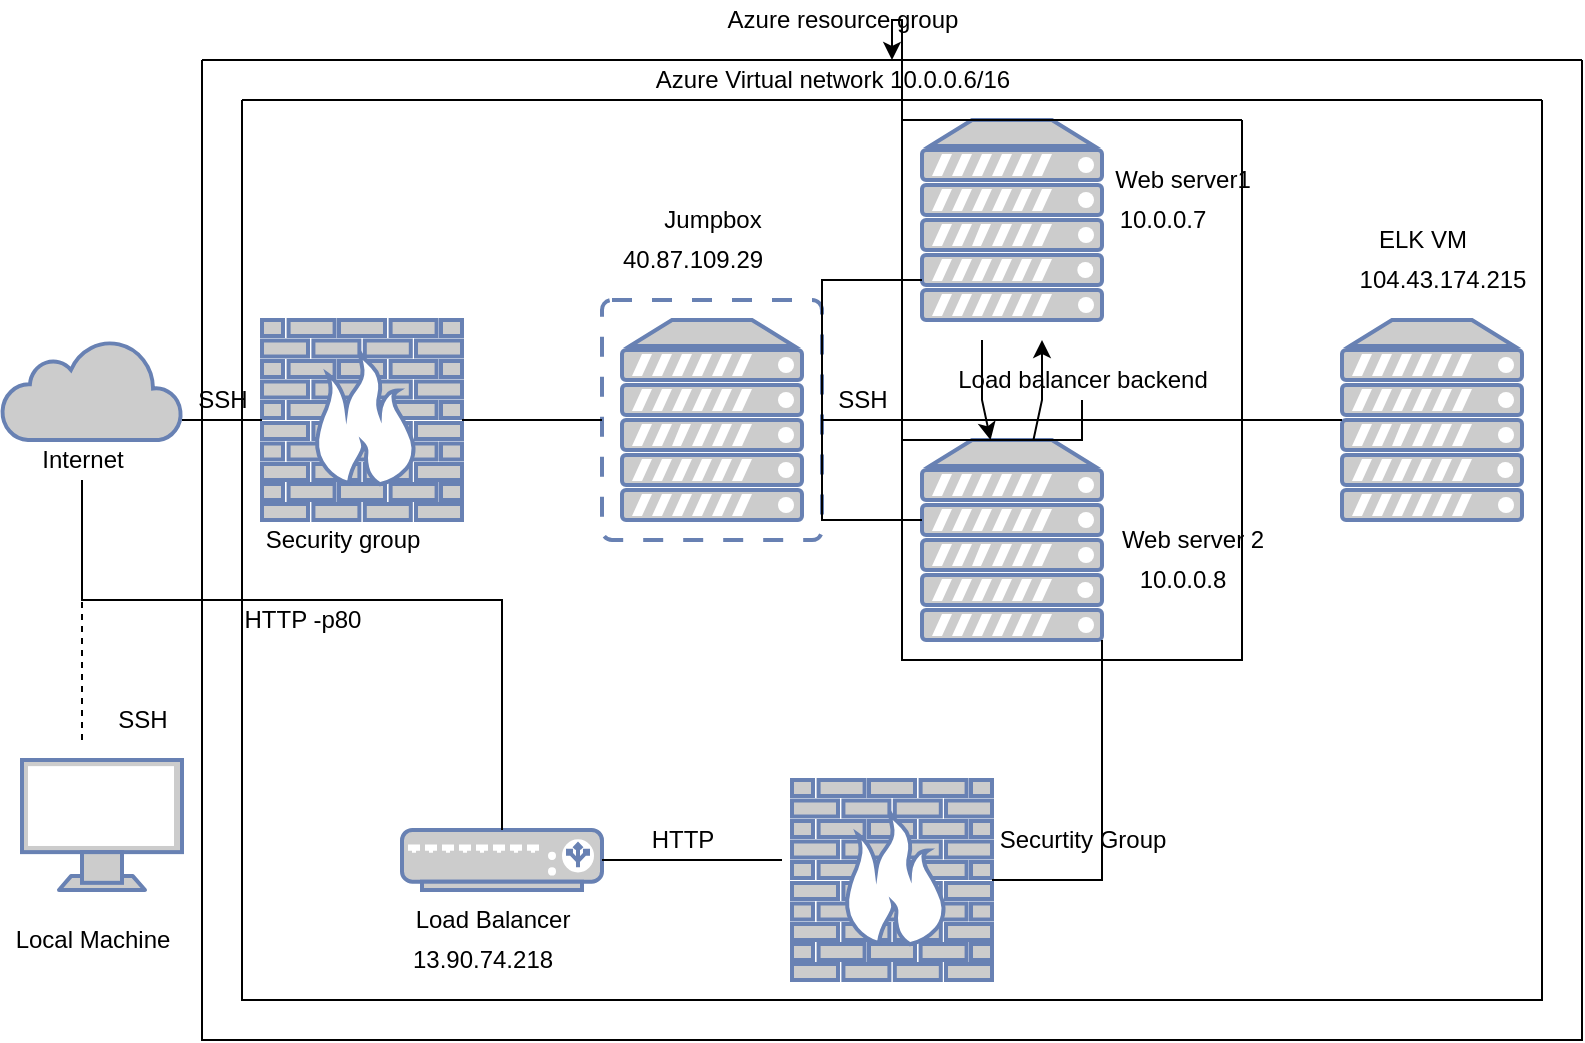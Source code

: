 <mxfile version="16.1.2" type="google"><diagram id="-aOfW2pWFNC75eWaQk6A" name="Page-1"><mxGraphModel dx="881" dy="591" grid="1" gridSize="10" guides="1" tooltips="1" connect="1" arrows="1" fold="1" page="1" pageScale="1" pageWidth="850" pageHeight="1100" math="0" shadow="0"><root><mxCell id="0"/><mxCell id="1" parent="0"/><mxCell id="iqkc8ixiTZe25LlwGkBH-1" value="" style="fontColor=#0066CC;verticalAlign=top;verticalLabelPosition=bottom;labelPosition=center;align=center;html=1;outlineConnect=0;fillColor=#CCCCCC;strokeColor=#6881B3;gradientColor=none;gradientDirection=north;strokeWidth=2;shape=mxgraph.networks.monitor;" vertex="1" parent="1"><mxGeometry x="40" y="400" width="80" height="65" as="geometry"/></mxCell><mxCell id="iqkc8ixiTZe25LlwGkBH-2" value="" style="html=1;outlineConnect=0;fillColor=#CCCCCC;strokeColor=#6881B3;gradientColor=none;gradientDirection=north;strokeWidth=2;shape=mxgraph.networks.cloud;fontColor=#ffffff;" vertex="1" parent="1"><mxGeometry x="30" y="190" width="90" height="50" as="geometry"/></mxCell><mxCell id="iqkc8ixiTZe25LlwGkBH-3" value="" style="fontColor=#0066CC;verticalAlign=top;verticalLabelPosition=bottom;labelPosition=center;align=center;html=1;outlineConnect=0;fillColor=#CCCCCC;strokeColor=#6881B3;gradientColor=none;gradientDirection=north;strokeWidth=2;shape=mxgraph.networks.firewall;" vertex="1" parent="1"><mxGeometry x="160" y="180" width="100" height="100" as="geometry"/></mxCell><mxCell id="iqkc8ixiTZe25LlwGkBH-4" value="" style="fontColor=#0066CC;verticalAlign=top;verticalLabelPosition=bottom;labelPosition=center;align=center;html=1;outlineConnect=0;fillColor=#CCCCCC;strokeColor=#6881B3;gradientColor=none;gradientDirection=north;strokeWidth=2;shape=mxgraph.networks.virtual_server;" vertex="1" parent="1"><mxGeometry x="330" y="170" width="110" height="120" as="geometry"/></mxCell><mxCell id="iqkc8ixiTZe25LlwGkBH-5" value="" style="fontColor=#0066CC;verticalAlign=top;verticalLabelPosition=bottom;labelPosition=center;align=center;html=1;outlineConnect=0;fillColor=#CCCCCC;strokeColor=#6881B3;gradientColor=none;gradientDirection=north;strokeWidth=2;shape=mxgraph.networks.server;" vertex="1" parent="1"><mxGeometry x="490" y="80" width="90" height="100" as="geometry"/></mxCell><mxCell id="iqkc8ixiTZe25LlwGkBH-7" value="" style="fontColor=#0066CC;verticalAlign=top;verticalLabelPosition=bottom;labelPosition=center;align=center;html=1;outlineConnect=0;fillColor=#CCCCCC;strokeColor=#6881B3;gradientColor=none;gradientDirection=north;strokeWidth=2;shape=mxgraph.networks.server;" vertex="1" parent="1"><mxGeometry x="700" y="180" width="90" height="100" as="geometry"/></mxCell><mxCell id="iqkc8ixiTZe25LlwGkBH-8" value="" style="fontColor=#0066CC;verticalAlign=top;verticalLabelPosition=bottom;labelPosition=center;align=center;html=1;outlineConnect=0;fillColor=#CCCCCC;strokeColor=#6881B3;gradientColor=none;gradientDirection=north;strokeWidth=2;shape=mxgraph.networks.firewall;" vertex="1" parent="1"><mxGeometry x="425" y="410" width="100" height="100" as="geometry"/></mxCell><mxCell id="iqkc8ixiTZe25LlwGkBH-9" value="" style="fontColor=#0066CC;verticalAlign=top;verticalLabelPosition=bottom;labelPosition=center;align=center;html=1;outlineConnect=0;fillColor=#CCCCCC;strokeColor=#6881B3;gradientColor=none;gradientDirection=north;strokeWidth=2;shape=mxgraph.networks.load_balancer;" vertex="1" parent="1"><mxGeometry x="230" y="435" width="100" height="30" as="geometry"/></mxCell><mxCell id="iqkc8ixiTZe25LlwGkBH-10" value="" style="swimlane;startSize=0;" vertex="1" parent="1"><mxGeometry x="150" y="70" width="650" height="450" as="geometry"/></mxCell><mxCell id="iqkc8ixiTZe25LlwGkBH-11" value="" style="swimlane;startSize=0;" vertex="1" parent="1"><mxGeometry x="130" y="50" width="690" height="490" as="geometry"/></mxCell><mxCell id="iqkc8ixiTZe25LlwGkBH-15" value="Jumpbox" style="text;html=1;align=center;verticalAlign=middle;resizable=0;points=[];autosize=1;strokeColor=none;fillColor=none;" vertex="1" parent="iqkc8ixiTZe25LlwGkBH-11"><mxGeometry x="225" y="70" width="60" height="20" as="geometry"/></mxCell><mxCell id="iqkc8ixiTZe25LlwGkBH-16" value="40.87.109.29" style="text;html=1;align=center;verticalAlign=middle;resizable=0;points=[];autosize=1;strokeColor=none;fillColor=none;" vertex="1" parent="iqkc8ixiTZe25LlwGkBH-11"><mxGeometry x="200" y="90" width="90" height="20" as="geometry"/></mxCell><mxCell id="iqkc8ixiTZe25LlwGkBH-17" value="Web server1" style="text;html=1;align=center;verticalAlign=middle;resizable=0;points=[];autosize=1;strokeColor=none;fillColor=none;" vertex="1" parent="iqkc8ixiTZe25LlwGkBH-11"><mxGeometry x="450" y="50" width="80" height="20" as="geometry"/></mxCell><mxCell id="iqkc8ixiTZe25LlwGkBH-19" value="Web server 2" style="text;html=1;align=center;verticalAlign=middle;resizable=0;points=[];autosize=1;strokeColor=none;fillColor=none;" vertex="1" parent="iqkc8ixiTZe25LlwGkBH-11"><mxGeometry x="450" y="230" width="90" height="20" as="geometry"/></mxCell><mxCell id="iqkc8ixiTZe25LlwGkBH-21" value="ELK VM" style="text;html=1;align=center;verticalAlign=middle;resizable=0;points=[];autosize=1;strokeColor=none;fillColor=none;" vertex="1" parent="iqkc8ixiTZe25LlwGkBH-11"><mxGeometry x="580" y="80" width="60" height="20" as="geometry"/></mxCell><mxCell id="iqkc8ixiTZe25LlwGkBH-23" value="Securtity Group" style="text;html=1;align=center;verticalAlign=middle;resizable=0;points=[];autosize=1;strokeColor=none;fillColor=none;" vertex="1" parent="iqkc8ixiTZe25LlwGkBH-11"><mxGeometry x="390" y="380" width="100" height="20" as="geometry"/></mxCell><mxCell id="iqkc8ixiTZe25LlwGkBH-24" value="Load Balancer" style="text;html=1;align=center;verticalAlign=middle;resizable=0;points=[];autosize=1;strokeColor=none;fillColor=none;" vertex="1" parent="iqkc8ixiTZe25LlwGkBH-11"><mxGeometry x="100" y="420" width="90" height="20" as="geometry"/></mxCell><mxCell id="iqkc8ixiTZe25LlwGkBH-26" value="Azure Virtual network 10.0.0.6/16" style="text;html=1;align=center;verticalAlign=middle;resizable=0;points=[];autosize=1;strokeColor=none;fillColor=none;" vertex="1" parent="iqkc8ixiTZe25LlwGkBH-11"><mxGeometry x="220" width="190" height="20" as="geometry"/></mxCell><mxCell id="iqkc8ixiTZe25LlwGkBH-28" value="" style="fontColor=#0066CC;verticalAlign=top;verticalLabelPosition=bottom;labelPosition=center;align=center;html=1;outlineConnect=0;fillColor=#CCCCCC;strokeColor=#6881B3;gradientColor=none;gradientDirection=north;strokeWidth=2;shape=mxgraph.networks.server;" vertex="1" parent="iqkc8ixiTZe25LlwGkBH-11"><mxGeometry x="360" y="190" width="90" height="100" as="geometry"/></mxCell><mxCell id="iqkc8ixiTZe25LlwGkBH-29" value="" style="swimlane;startSize=0;" vertex="1" parent="iqkc8ixiTZe25LlwGkBH-11"><mxGeometry x="350" y="30" width="170" height="270" as="geometry"/></mxCell><mxCell id="iqkc8ixiTZe25LlwGkBH-33" value="" style="endArrow=classic;html=1;rounded=0;" edge="1" parent="iqkc8ixiTZe25LlwGkBH-29" source="iqkc8ixiTZe25LlwGkBH-28"><mxGeometry width="50" height="50" relative="1" as="geometry"><mxPoint x="20" y="160" as="sourcePoint"/><mxPoint x="70" y="110" as="targetPoint"/><Array as="points"><mxPoint x="70" y="140"/></Array></mxGeometry></mxCell><mxCell id="iqkc8ixiTZe25LlwGkBH-34" value="" style="endArrow=classic;html=1;rounded=0;" edge="1" parent="iqkc8ixiTZe25LlwGkBH-29" target="iqkc8ixiTZe25LlwGkBH-28"><mxGeometry width="50" height="50" relative="1" as="geometry"><mxPoint x="40" y="110" as="sourcePoint"/><mxPoint x="50" y="110" as="targetPoint"/><Array as="points"><mxPoint x="40" y="140"/></Array></mxGeometry></mxCell><mxCell id="iqkc8ixiTZe25LlwGkBH-40" value="" style="endArrow=none;html=1;rounded=0;entryX=0;entryY=0.5;entryDx=0;entryDy=0;entryPerimeter=0;" edge="1" parent="iqkc8ixiTZe25LlwGkBH-11" target="iqkc8ixiTZe25LlwGkBH-3"><mxGeometry width="50" height="50" relative="1" as="geometry"><mxPoint x="-10" y="180" as="sourcePoint"/><mxPoint x="40" y="130" as="targetPoint"/></mxGeometry></mxCell><mxCell id="iqkc8ixiTZe25LlwGkBH-46" value="" style="endArrow=none;html=1;rounded=0;" edge="1" parent="iqkc8ixiTZe25LlwGkBH-11" source="iqkc8ixiTZe25LlwGkBH-8"><mxGeometry width="50" height="50" relative="1" as="geometry"><mxPoint x="400" y="340" as="sourcePoint"/><mxPoint x="450" y="290" as="targetPoint"/><Array as="points"><mxPoint x="450" y="410"/></Array></mxGeometry></mxCell><mxCell id="iqkc8ixiTZe25LlwGkBH-12" value="Local Machine" style="text;html=1;align=center;verticalAlign=middle;resizable=0;points=[];autosize=1;strokeColor=none;fillColor=none;" vertex="1" parent="1"><mxGeometry x="30" y="480" width="90" height="20" as="geometry"/></mxCell><mxCell id="iqkc8ixiTZe25LlwGkBH-13" value="Internet" style="text;html=1;align=center;verticalAlign=middle;resizable=0;points=[];autosize=1;strokeColor=none;fillColor=none;" vertex="1" parent="1"><mxGeometry x="40" y="240" width="60" height="20" as="geometry"/></mxCell><mxCell id="iqkc8ixiTZe25LlwGkBH-14" value="Security group" style="text;html=1;align=center;verticalAlign=middle;resizable=0;points=[];autosize=1;strokeColor=none;fillColor=none;" vertex="1" parent="1"><mxGeometry x="155" y="280" width="90" height="20" as="geometry"/></mxCell><mxCell id="iqkc8ixiTZe25LlwGkBH-18" value="10.0.0.7" style="text;html=1;align=center;verticalAlign=middle;resizable=0;points=[];autosize=1;strokeColor=none;fillColor=none;" vertex="1" parent="1"><mxGeometry x="580" y="120" width="60" height="20" as="geometry"/></mxCell><mxCell id="iqkc8ixiTZe25LlwGkBH-20" value="10.0.0.8" style="text;html=1;align=center;verticalAlign=middle;resizable=0;points=[];autosize=1;strokeColor=none;fillColor=none;" vertex="1" parent="1"><mxGeometry x="590" y="300" width="60" height="20" as="geometry"/></mxCell><mxCell id="iqkc8ixiTZe25LlwGkBH-22" value="104.43.174.215" style="text;html=1;align=center;verticalAlign=middle;resizable=0;points=[];autosize=1;strokeColor=none;fillColor=none;" vertex="1" parent="1"><mxGeometry x="700" y="150" width="100" height="20" as="geometry"/></mxCell><mxCell id="iqkc8ixiTZe25LlwGkBH-25" value="Azure resource group" style="text;html=1;align=center;verticalAlign=middle;resizable=0;points=[];autosize=1;strokeColor=none;fillColor=none;" vertex="1" parent="1"><mxGeometry x="385" y="20" width="130" height="20" as="geometry"/></mxCell><mxCell id="iqkc8ixiTZe25LlwGkBH-43" style="edgeStyle=orthogonalEdgeStyle;rounded=0;orthogonalLoop=1;jettySize=auto;html=1;" edge="1" parent="1" source="iqkc8ixiTZe25LlwGkBH-35" target="iqkc8ixiTZe25LlwGkBH-11"><mxGeometry relative="1" as="geometry"/></mxCell><mxCell id="iqkc8ixiTZe25LlwGkBH-35" value="Load balancer backend" style="text;html=1;align=center;verticalAlign=middle;resizable=0;points=[];autosize=1;strokeColor=none;fillColor=none;" vertex="1" parent="1"><mxGeometry x="500" y="200" width="140" height="20" as="geometry"/></mxCell><mxCell id="iqkc8ixiTZe25LlwGkBH-36" value="13.90.74.218" style="text;html=1;align=center;verticalAlign=middle;resizable=0;points=[];autosize=1;strokeColor=none;fillColor=none;" vertex="1" parent="1"><mxGeometry x="225" y="490" width="90" height="20" as="geometry"/></mxCell><mxCell id="iqkc8ixiTZe25LlwGkBH-37" value="" style="endArrow=none;dashed=1;html=1;rounded=0;" edge="1" parent="1" target="iqkc8ixiTZe25LlwGkBH-13"><mxGeometry width="50" height="50" relative="1" as="geometry"><mxPoint x="70" y="390" as="sourcePoint"/><mxPoint x="105" y="300" as="targetPoint"/><Array as="points"><mxPoint x="70" y="310"/></Array></mxGeometry></mxCell><mxCell id="iqkc8ixiTZe25LlwGkBH-41" value="" style="endArrow=none;html=1;rounded=0;entryX=0;entryY=0.5;entryDx=0;entryDy=0;entryPerimeter=0;exitX=1;exitY=0.5;exitDx=0;exitDy=0;exitPerimeter=0;" edge="1" parent="1" source="iqkc8ixiTZe25LlwGkBH-3" target="iqkc8ixiTZe25LlwGkBH-4"><mxGeometry width="50" height="50" relative="1" as="geometry"><mxPoint x="270" y="250" as="sourcePoint"/><mxPoint x="320" y="200" as="targetPoint"/></mxGeometry></mxCell><mxCell id="iqkc8ixiTZe25LlwGkBH-42" value="" style="endArrow=none;html=1;rounded=0;exitX=1;exitY=0.5;exitDx=0;exitDy=0;exitPerimeter=0;entryX=0;entryY=0.8;entryDx=0;entryDy=0;entryPerimeter=0;" edge="1" parent="1" source="iqkc8ixiTZe25LlwGkBH-4" target="iqkc8ixiTZe25LlwGkBH-5"><mxGeometry width="50" height="50" relative="1" as="geometry"><mxPoint x="450" y="240" as="sourcePoint"/><mxPoint x="500" y="190" as="targetPoint"/><Array as="points"><mxPoint x="440" y="160"/></Array></mxGeometry></mxCell><mxCell id="iqkc8ixiTZe25LlwGkBH-44" value="" style="endArrow=none;html=1;rounded=0;" edge="1" parent="1" source="iqkc8ixiTZe25LlwGkBH-4"><mxGeometry width="50" height="50" relative="1" as="geometry"><mxPoint x="470" y="260" as="sourcePoint"/><mxPoint x="490" y="280" as="targetPoint"/><Array as="points"><mxPoint x="440" y="230"/><mxPoint x="440" y="280"/><mxPoint x="470" y="280"/></Array></mxGeometry></mxCell><mxCell id="iqkc8ixiTZe25LlwGkBH-45" value="" style="endArrow=none;html=1;rounded=0;entryX=0;entryY=0.5;entryDx=0;entryDy=0;entryPerimeter=0;exitX=1;exitY=0.5;exitDx=0;exitDy=0;exitPerimeter=0;" edge="1" parent="1" source="iqkc8ixiTZe25LlwGkBH-4" target="iqkc8ixiTZe25LlwGkBH-7"><mxGeometry width="50" height="50" relative="1" as="geometry"><mxPoint x="460" y="240" as="sourcePoint"/><mxPoint x="510" y="190" as="targetPoint"/></mxGeometry></mxCell><mxCell id="iqkc8ixiTZe25LlwGkBH-47" value="" style="endArrow=none;html=1;rounded=0;entryX=-0.05;entryY=0.4;entryDx=0;entryDy=0;entryPerimeter=0;" edge="1" parent="1" source="iqkc8ixiTZe25LlwGkBH-9" target="iqkc8ixiTZe25LlwGkBH-8"><mxGeometry width="50" height="50" relative="1" as="geometry"><mxPoint x="400" y="420" as="sourcePoint"/><mxPoint x="405" y="420" as="targetPoint"/></mxGeometry></mxCell><mxCell id="iqkc8ixiTZe25LlwGkBH-48" value="" style="endArrow=none;html=1;rounded=0;" edge="1" parent="1" source="iqkc8ixiTZe25LlwGkBH-9" target="iqkc8ixiTZe25LlwGkBH-13"><mxGeometry width="50" height="50" relative="1" as="geometry"><mxPoint x="280" y="430" as="sourcePoint"/><mxPoint x="70" y="320" as="targetPoint"/><Array as="points"><mxPoint x="280" y="380"/><mxPoint x="280" y="320"/><mxPoint x="70" y="320"/></Array></mxGeometry></mxCell><mxCell id="iqkc8ixiTZe25LlwGkBH-49" value="SSH" style="text;html=1;align=center;verticalAlign=middle;resizable=0;points=[];autosize=1;strokeColor=none;fillColor=none;" vertex="1" parent="1"><mxGeometry x="80" y="370" width="40" height="20" as="geometry"/></mxCell><mxCell id="iqkc8ixiTZe25LlwGkBH-50" value="SSH" style="text;html=1;align=center;verticalAlign=middle;resizable=0;points=[];autosize=1;strokeColor=none;fillColor=none;" vertex="1" parent="1"><mxGeometry x="120" y="210" width="40" height="20" as="geometry"/></mxCell><mxCell id="iqkc8ixiTZe25LlwGkBH-51" value="HTTP -p80" style="text;html=1;align=center;verticalAlign=middle;resizable=0;points=[];autosize=1;strokeColor=none;fillColor=none;" vertex="1" parent="1"><mxGeometry x="145" y="320" width="70" height="20" as="geometry"/></mxCell><mxCell id="iqkc8ixiTZe25LlwGkBH-52" value="HTTP" style="text;html=1;align=center;verticalAlign=middle;resizable=0;points=[];autosize=1;strokeColor=none;fillColor=none;" vertex="1" parent="1"><mxGeometry x="345" y="430" width="50" height="20" as="geometry"/></mxCell><mxCell id="iqkc8ixiTZe25LlwGkBH-53" value="SSH" style="text;html=1;align=center;verticalAlign=middle;resizable=0;points=[];autosize=1;strokeColor=none;fillColor=none;" vertex="1" parent="1"><mxGeometry x="440" y="210" width="40" height="20" as="geometry"/></mxCell></root></mxGraphModel></diagram></mxfile>